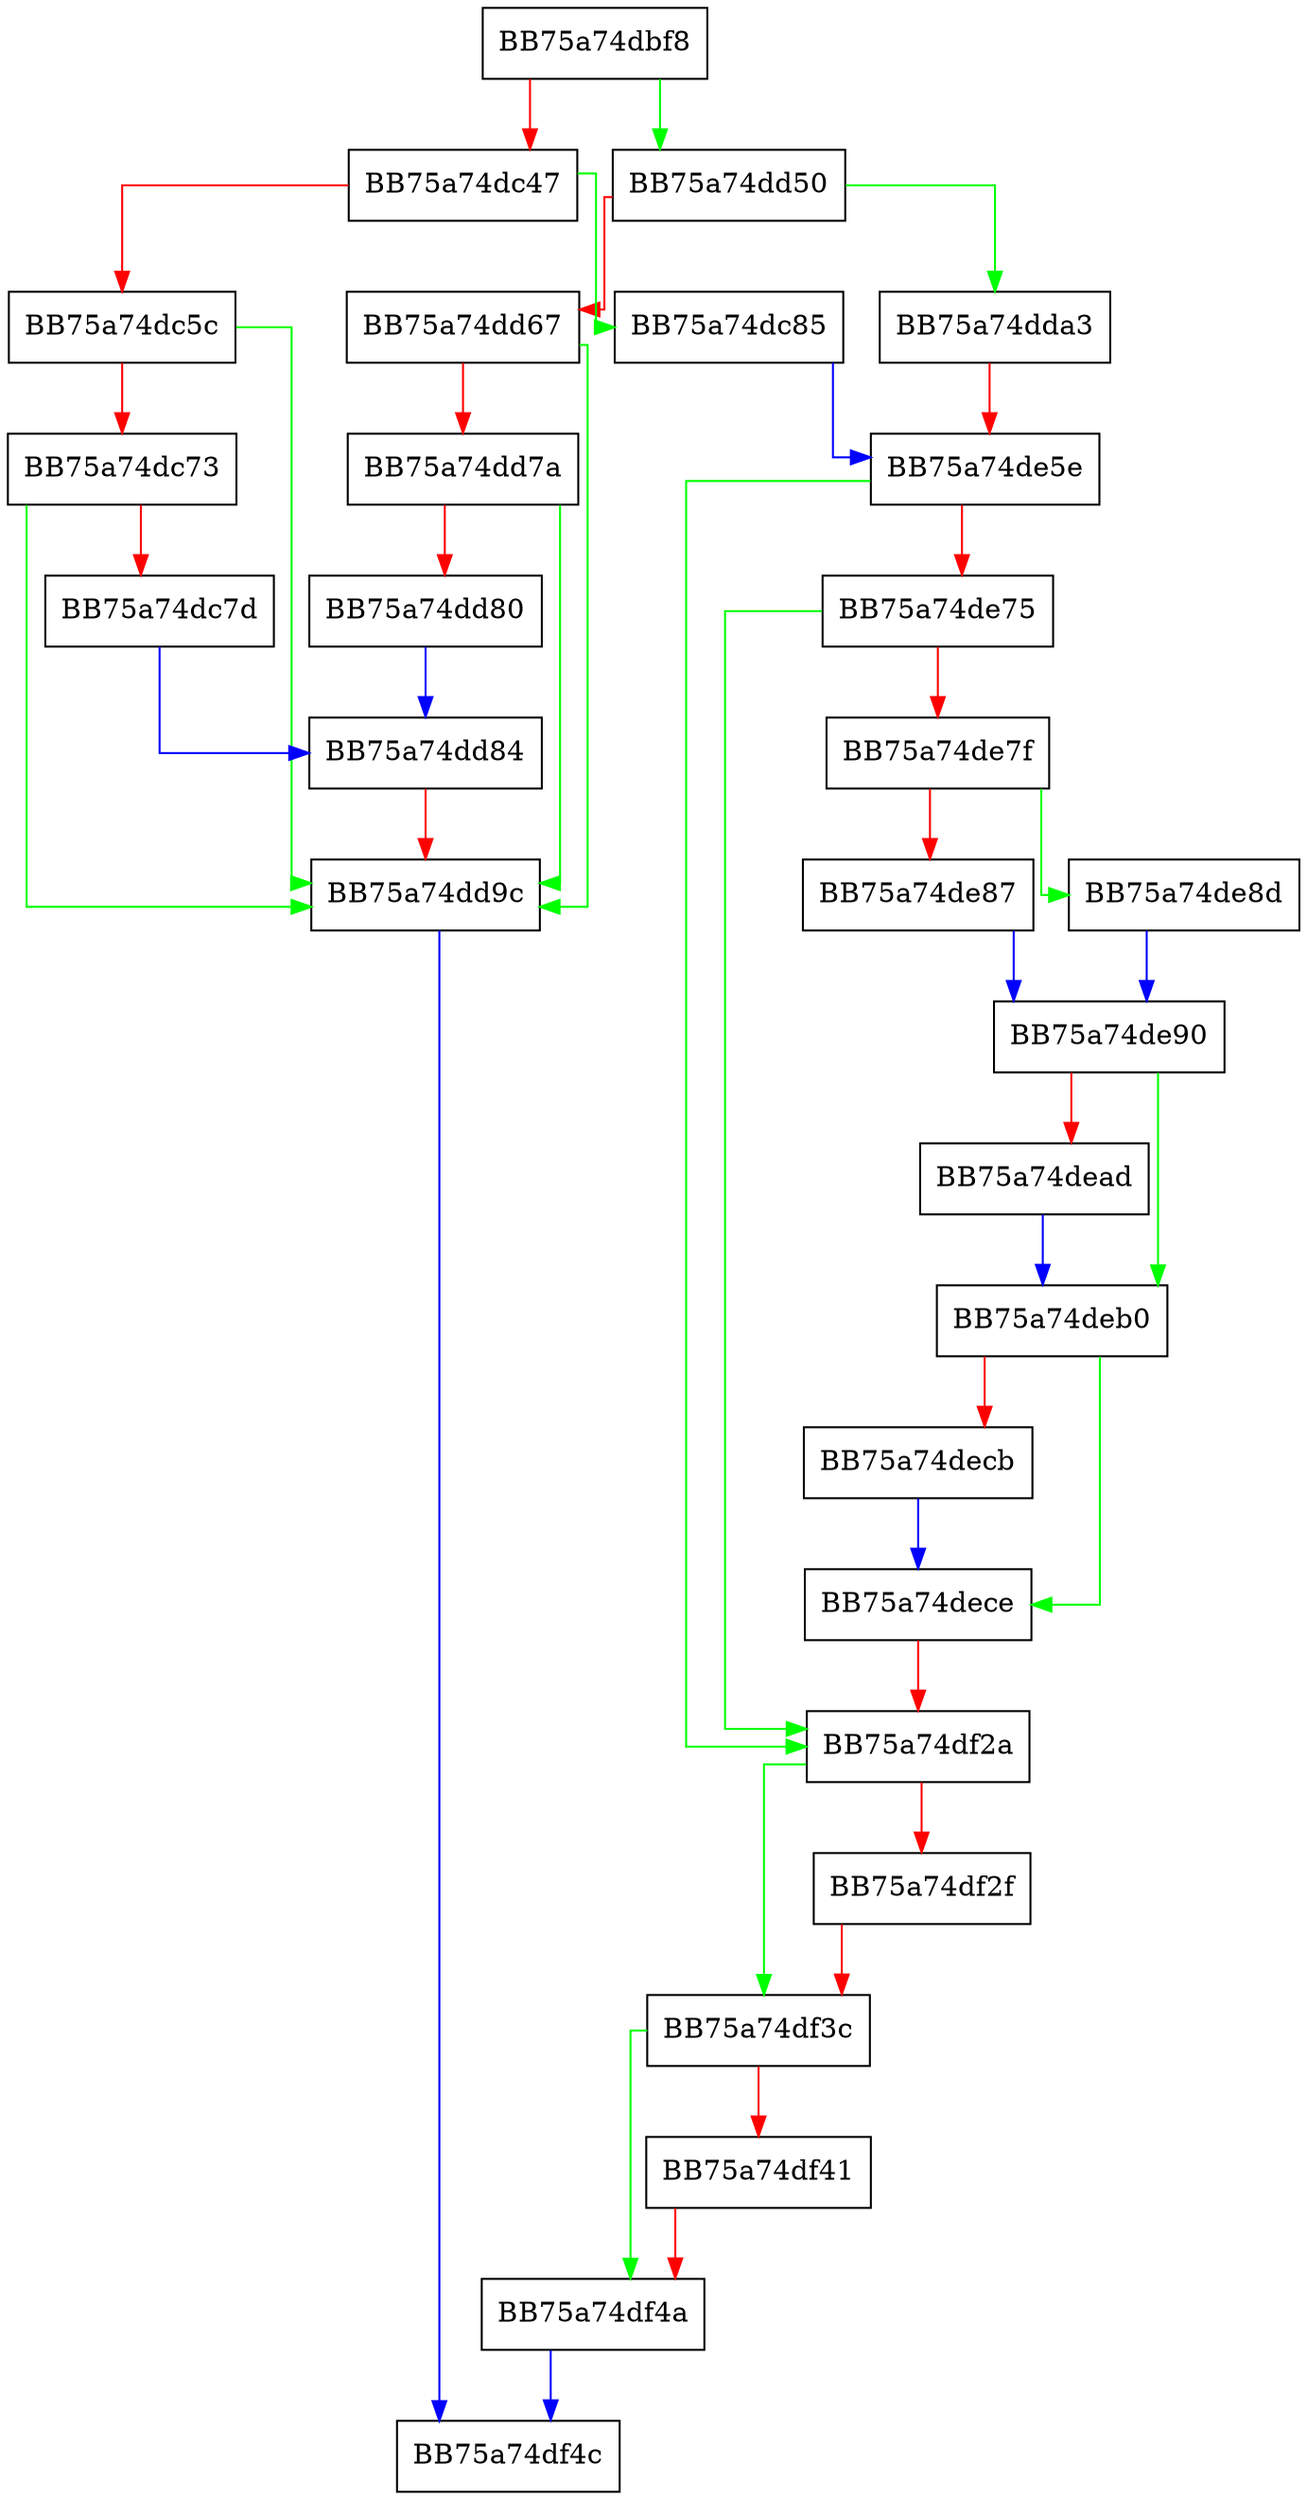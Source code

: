 digraph LoadMachoSection {
  node [shape="box"];
  graph [splines=ortho];
  BB75a74dbf8 -> BB75a74dd50 [color="green"];
  BB75a74dbf8 -> BB75a74dc47 [color="red"];
  BB75a74dc47 -> BB75a74dc85 [color="green"];
  BB75a74dc47 -> BB75a74dc5c [color="red"];
  BB75a74dc5c -> BB75a74dd9c [color="green"];
  BB75a74dc5c -> BB75a74dc73 [color="red"];
  BB75a74dc73 -> BB75a74dd9c [color="green"];
  BB75a74dc73 -> BB75a74dc7d [color="red"];
  BB75a74dc7d -> BB75a74dd84 [color="blue"];
  BB75a74dc85 -> BB75a74de5e [color="blue"];
  BB75a74dd50 -> BB75a74dda3 [color="green"];
  BB75a74dd50 -> BB75a74dd67 [color="red"];
  BB75a74dd67 -> BB75a74dd9c [color="green"];
  BB75a74dd67 -> BB75a74dd7a [color="red"];
  BB75a74dd7a -> BB75a74dd9c [color="green"];
  BB75a74dd7a -> BB75a74dd80 [color="red"];
  BB75a74dd80 -> BB75a74dd84 [color="blue"];
  BB75a74dd84 -> BB75a74dd9c [color="red"];
  BB75a74dd9c -> BB75a74df4c [color="blue"];
  BB75a74dda3 -> BB75a74de5e [color="red"];
  BB75a74de5e -> BB75a74df2a [color="green"];
  BB75a74de5e -> BB75a74de75 [color="red"];
  BB75a74de75 -> BB75a74df2a [color="green"];
  BB75a74de75 -> BB75a74de7f [color="red"];
  BB75a74de7f -> BB75a74de8d [color="green"];
  BB75a74de7f -> BB75a74de87 [color="red"];
  BB75a74de87 -> BB75a74de90 [color="blue"];
  BB75a74de8d -> BB75a74de90 [color="blue"];
  BB75a74de90 -> BB75a74deb0 [color="green"];
  BB75a74de90 -> BB75a74dead [color="red"];
  BB75a74dead -> BB75a74deb0 [color="blue"];
  BB75a74deb0 -> BB75a74dece [color="green"];
  BB75a74deb0 -> BB75a74decb [color="red"];
  BB75a74decb -> BB75a74dece [color="blue"];
  BB75a74dece -> BB75a74df2a [color="red"];
  BB75a74df2a -> BB75a74df3c [color="green"];
  BB75a74df2a -> BB75a74df2f [color="red"];
  BB75a74df2f -> BB75a74df3c [color="red"];
  BB75a74df3c -> BB75a74df4a [color="green"];
  BB75a74df3c -> BB75a74df41 [color="red"];
  BB75a74df41 -> BB75a74df4a [color="red"];
  BB75a74df4a -> BB75a74df4c [color="blue"];
}